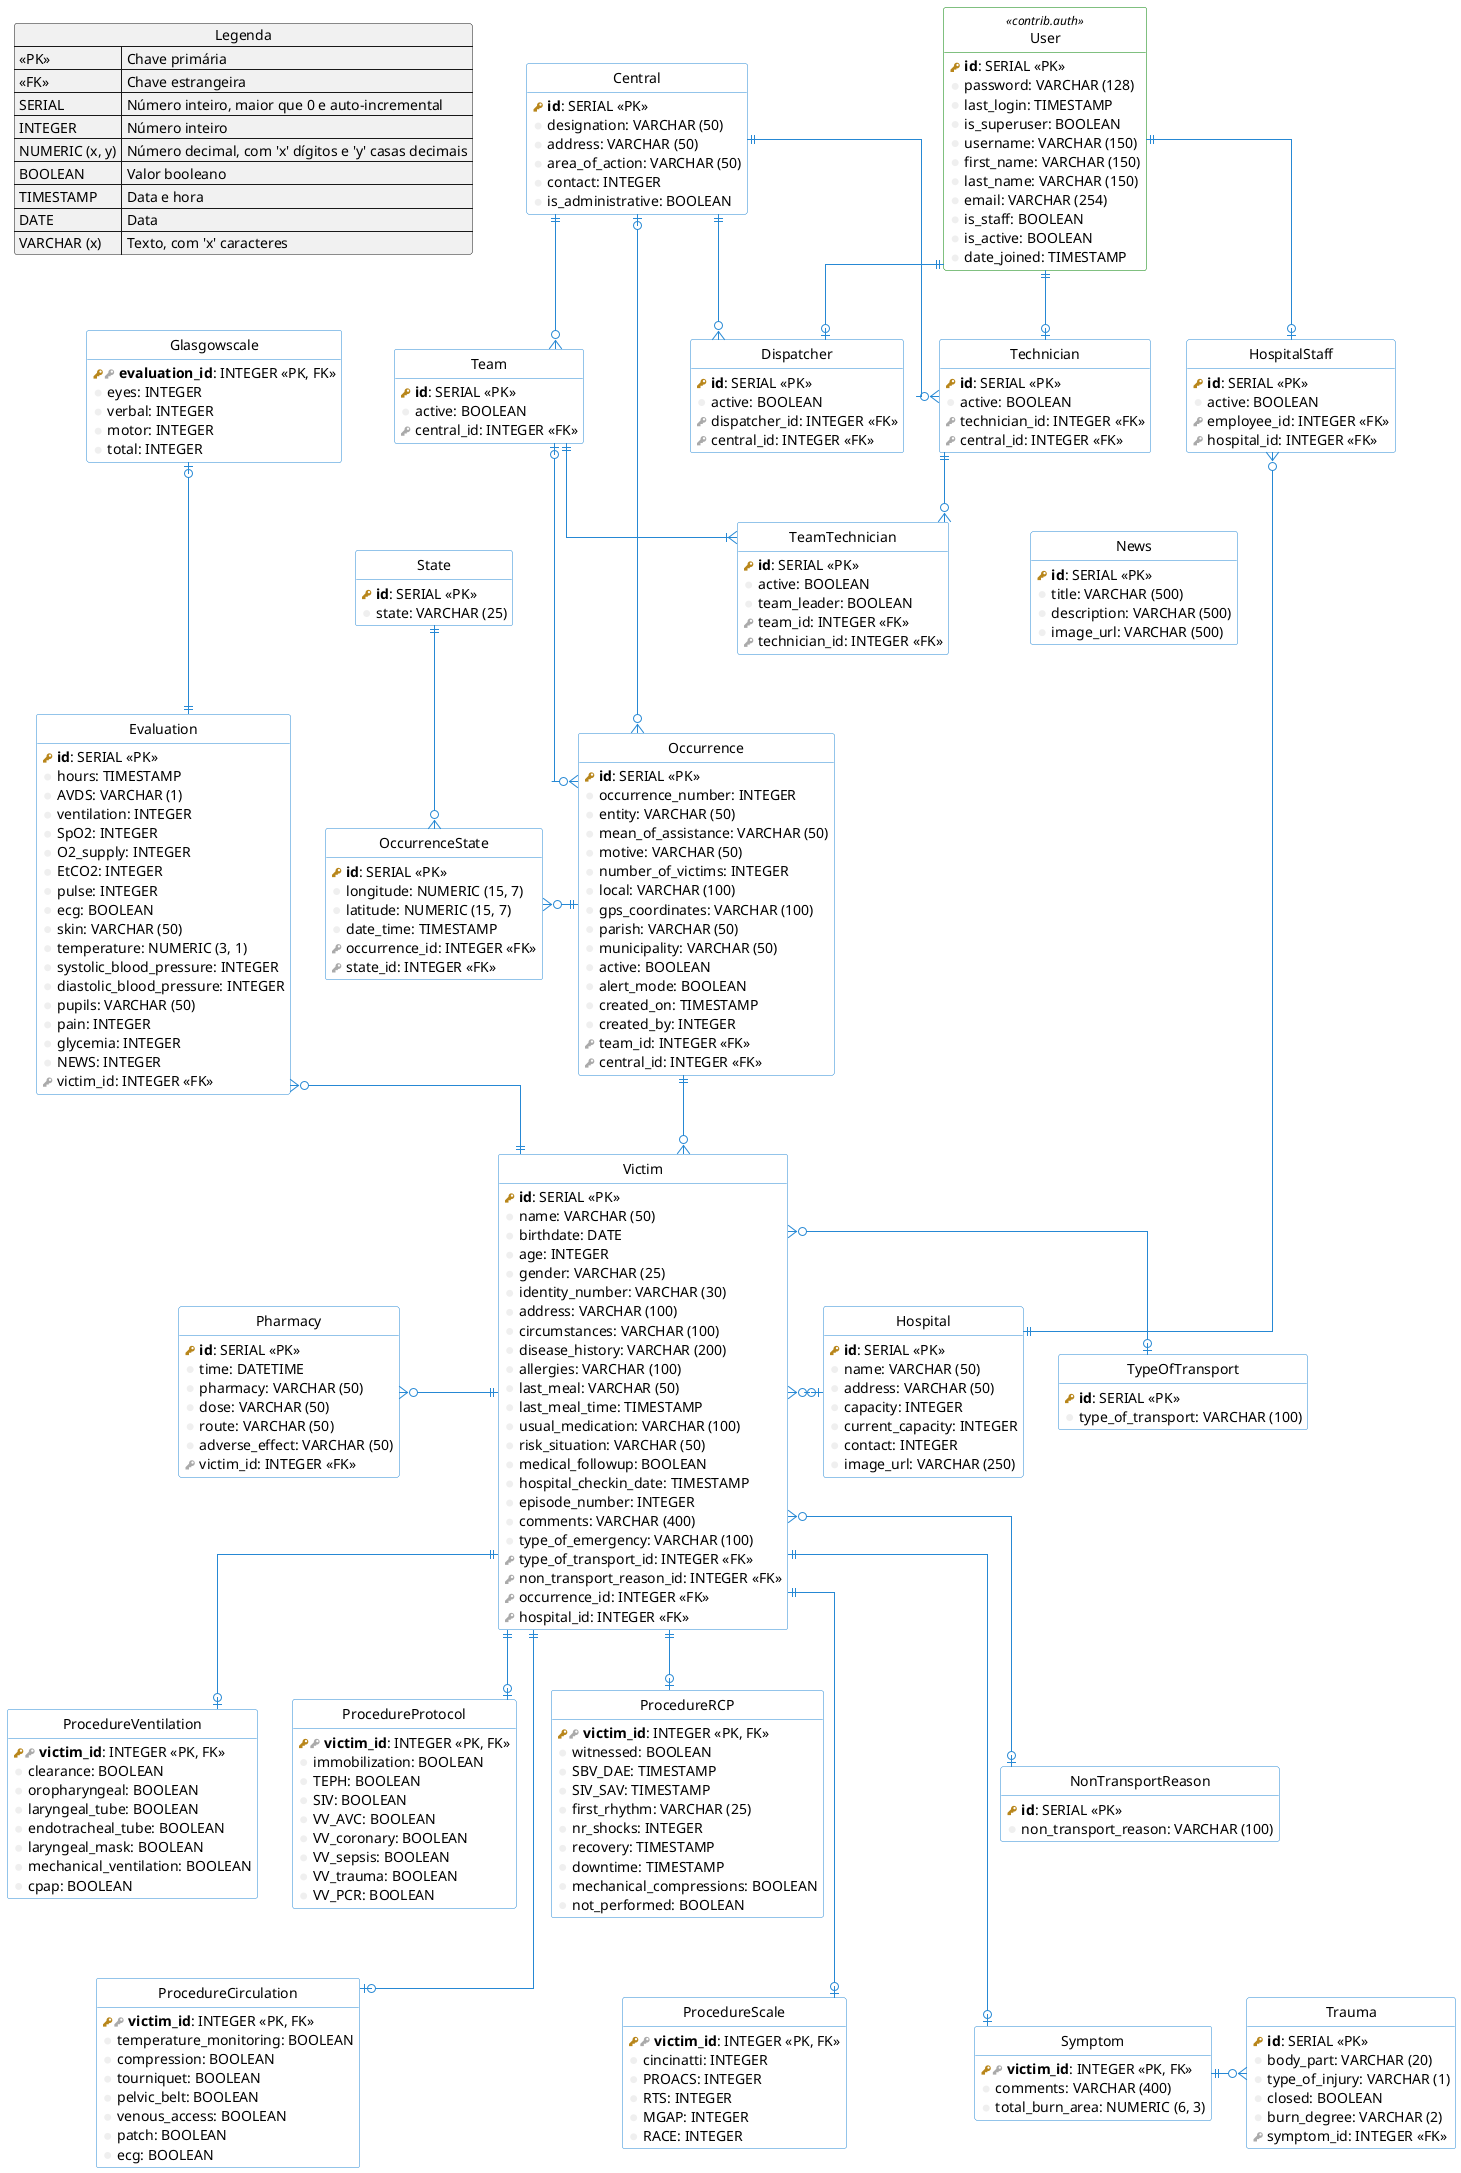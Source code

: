 @startuml
hide empty methods
hide circle
skinparam roundcorner 5
skinparam linetype ortho
skinparam shadowing false
skinparam handwritten false
skinparam class {
    BackgroundColor white
    ArrowColor #2688d4
    BorderColor #2688d4
    BorderColor<<contrib.auth>> green
}

!define primary_key(x) <b><color:#b8861b><&key></color> {field} x</b>
!define foreign_key(x) <color:#aaaaaa><&key></color> {field} x
!define primary_foreign_key(x) <b><color:#b8861b><&key></color><color:#aaaaaa><&key></color> {field} x</b>
!define column(x) <color:#efefef><&media-record></color> {field} x
!define table(x) entity x << (T, white) >>
!define tableAuth(x) entity x <<contrib.auth>>

json Legenda {
   "<<PK>>": "Chave primária",
   "<<FK>>": "Chave estrangeira",
   "SERIAL": "Número inteiro, maior que 0 e auto-incremental",
   "INTEGER": "Número inteiro",
   "NUMERIC (x, y)": "Número decimal, com 'x' dígitos e 'y' casas decimais",
   "BOOLEAN": "Valor booleano",
   "TIMESTAMP": "Data e hora",
   "DATE": "Data",
   "VARCHAR (x)": "Texto, com 'x' caracteres"
}

tableAuth( User ) {
  primary_key( id ): SERIAL <<PK>>
  column( password ): VARCHAR (128)
  column( last_login ): TIMESTAMP
  column( is_superuser ): BOOLEAN
  column( username ): VARCHAR (150)
  column( first_name ): VARCHAR (150)
  column( last_name ): VARCHAR (150)
  column( email ): VARCHAR (254)
  column( is_staff ): BOOLEAN
  column( is_active ): BOOLEAN
  column( date_joined ): TIMESTAMP
}

table( Central ) {
  primary_key( id ): SERIAL <<PK>>
  column( designation ): VARCHAR (50)
  column( address ): VARCHAR (50)
  column( area_of_action ): VARCHAR (50)
  column( contact ): INTEGER
  column( is_administrative ): BOOLEAN
}

table( Team ) {
  primary_key( id ): SERIAL <<PK>>
  column( active ): BOOLEAN
  foreign_key( central_id ): INTEGER <<FK>>
}

table( Technician ) {
  primary_key( id ): SERIAL <<PK>>
  column( active ): BOOLEAN
  foreign_key( technician_id ): INTEGER <<FK>>
  foreign_key( central_id ): INTEGER <<FK>>
}

table( TeamTechnician ) {
  primary_key( id ): SERIAL <<PK>>
  column( active ): BOOLEAN
  column( team_leader ): BOOLEAN
  foreign_key( team_id ): INTEGER <<FK>>
  foreign_key( technician_id ): INTEGER <<FK>>
}

table( Dispatcher ) {
  primary_key( id ): SERIAL <<PK>>
  column( active ): BOOLEAN
  foreign_key( dispatcher_id ): INTEGER <<FK>>
  foreign_key( central_id ): INTEGER <<FK>>
}

table( Hospital ) {
  primary_key( id ): SERIAL <<PK>>
  column( name ): VARCHAR (50)
  column( address ): VARCHAR (50)
  column( capacity ): INTEGER
  column( current_capacity ): INTEGER
  column( contact ): INTEGER
  column( image_url ): VARCHAR (250)
}

table( HospitalStaff ) {
  primary_key( id ): SERIAL <<PK>>
  column( active ): BOOLEAN
  foreign_key( employee_id ): INTEGER <<FK>>
  foreign_key( hospital_id ): INTEGER <<FK>>
}

table( Occurrence ) {
  primary_key( id ): SERIAL <<PK>>
  column( occurrence_number ): INTEGER
  column( entity ): VARCHAR (50)
  column( mean_of_assistance ): VARCHAR (50)
  column( motive ): VARCHAR (50)
  column( number_of_victims ): INTEGER
  column( local ): VARCHAR (100)
  column( gps_coordinates ): VARCHAR (100)
  column( parish ): VARCHAR (50)
  column( municipality ): VARCHAR (50)
  column( active ): BOOLEAN
  column( alert_mode ): BOOLEAN
  column( created_on ): TIMESTAMP
  column( created_by ): INTEGER
  foreign_key( team_id ): INTEGER <<FK>>
  foreign_key( central_id ): INTEGER <<FK>>
}

table( State ) {
  primary_key( id ): SERIAL <<PK>>
  column( state ): VARCHAR (25)
}

table( OccurrenceState ) {
  primary_key( id ): SERIAL <<PK>>
  column( longitude ): NUMERIC (15, 7)
  column( latitude ): NUMERIC (15, 7)
  column( date_time ): TIMESTAMP
  foreign_key( occurrence_id ): INTEGER <<FK>>
  foreign_key( state_id ): INTEGER <<FK>>
}

table( TypeOfTransport ) {
  primary_key( id ): SERIAL <<PK>>
  column( type_of_transport ): VARCHAR (100)
}

table( NonTransportReason ) {
  primary_key( id ): SERIAL <<PK>>
  column( non_transport_reason ): VARCHAR (100)
}

table( Victim ) {
  primary_key( id ): SERIAL <<PK>>
  column( name ): VARCHAR (50)
  column( birthdate ): DATE
  column( age ): INTEGER
  column( gender ): VARCHAR (25)
  column( identity_number ): VARCHAR (30)
  column( address ): VARCHAR (100)
  column( circumstances ): VARCHAR (100)
  column( disease_history ): VARCHAR (200)
  column( allergies ): VARCHAR (100)
  column( last_meal ): VARCHAR (50)
  column( last_meal_time ): TIMESTAMP
  column( usual_medication ): VARCHAR (100)
  column( risk_situation ): VARCHAR (50)
  column( medical_followup ): BOOLEAN
  column( hospital_checkin_date ): TIMESTAMP
  column( episode_number ): INTEGER
  column( comments ): VARCHAR (400)
  column( type_of_emergency ): VARCHAR (100)
  foreign_key( type_of_transport_id ): INTEGER <<FK>>
  foreign_key( non_transport_reason_id ): INTEGER <<FK>>
  foreign_key( occurrence_id ): INTEGER <<FK>>
  foreign_key( hospital_id ): INTEGER <<FK>>
}

table( Evaluation ) {
  primary_key( id ): SERIAL <<PK>>
  column( hours ): TIMESTAMP
  column( AVDS ): VARCHAR (1)
  column( ventilation ): INTEGER
  column( SpO2 ): INTEGER
  column( O2_supply ): INTEGER
  column( EtCO2 ): INTEGER
  column( pulse ): INTEGER
  column( ecg ): BOOLEAN
  column( skin ): VARCHAR (50)
  column( temperature ): NUMERIC (3, 1)
  column( systolic_blood_pressure ): INTEGER
  column( diastolic_blood_pressure ): INTEGER
  column( pupils ): VARCHAR (50)
  column( pain ): INTEGER
  column( glycemia ): INTEGER
  column( NEWS ): INTEGER
  foreign_key( victim_id ): INTEGER <<FK>>
}

table( Glasgowscale ) {
  primary_foreign_key( evaluation_id ): INTEGER <<PK, FK>>
  column( eyes ): INTEGER
  column( verbal ): INTEGER
  column( motor ): INTEGER
  column( total ): INTEGER
}

table( Pharmacy ) {
  primary_key( id ): SERIAL <<PK>>
  column( time ): DATETIME
  column( pharmacy ): VARCHAR (50)
  column( dose ): VARCHAR (50)
  column( route ): VARCHAR (50)
  column( adverse_effect ): VARCHAR (50)
  foreign_key( victim_id ): INTEGER <<FK>>
}

table( Symptom ) {
  primary_foreign_key( victim_id ): INTEGER <<PK, FK>>
  column( comments ): VARCHAR (400)
  column( total_burn_area ): NUMERIC (6, 3)
}

table( Trauma ) {
  primary_key( id ): SERIAL <<PK>>
  column( body_part ): VARCHAR (20)
  column( type_of_injury ): VARCHAR (1)
  column( closed ): BOOLEAN
  column( burn_degree ): VARCHAR (2)
  foreign_key( symptom_id ): INTEGER <<FK>>
}

table( ProcedureRCP ) {
  primary_foreign_key( victim_id ): INTEGER <<PK, FK>>
  column( witnessed ): BOOLEAN
  column( SBV_DAE ): TIMESTAMP
  column( SIV_SAV ): TIMESTAMP
  column( first_rhythm ): VARCHAR (25)
  column( nr_shocks ): INTEGER
  column( recovery ): TIMESTAMP
  column( downtime ): TIMESTAMP
  column( mechanical_compressions ): BOOLEAN
  column( not_performed ): BOOLEAN
}

table( ProcedureVentilation ) {
  primary_foreign_key( victim_id ): INTEGER <<PK, FK>>
  column( clearance ): BOOLEAN
  column( oropharyngeal ): BOOLEAN
  column( laryngeal_tube ): BOOLEAN
  column( endotracheal_tube ): BOOLEAN
  column( laryngeal_mask ): BOOLEAN
  column( mechanical_ventilation ): BOOLEAN
  column( cpap ): BOOLEAN
}

table( ProcedureProtocol ) {
  primary_foreign_key( victim_id ): INTEGER <<PK, FK>>
  column( immobilization ): BOOLEAN
  column( TEPH ): BOOLEAN
  column( SIV ): BOOLEAN
  column( VV_AVC ): BOOLEAN
  column( VV_coronary ): BOOLEAN
  column( VV_sepsis ): BOOLEAN
  column( VV_trauma ): BOOLEAN
  column( VV_PCR ): BOOLEAN
}

table( ProcedureCirculation ) {
  primary_foreign_key( victim_id ): INTEGER <<PK, FK>>
  column( temperature_monitoring ): BOOLEAN
  column( compression ): BOOLEAN
  column( tourniquet ): BOOLEAN
  column( pelvic_belt ): BOOLEAN
  column( venous_access ): BOOLEAN
  column( patch ): BOOLEAN
  column( ecg ): BOOLEAN
}

table( ProcedureScale ) {
  primary_foreign_key( victim_id ): INTEGER <<PK, FK>>
  column( cincinatti ): INTEGER
  column( PROACS ): INTEGER
  column( RTS ): INTEGER
  column( MGAP ): INTEGER
  column( RACE ): INTEGER
}

table( News ) {
  primary_key( id ): SERIAL <<PK>>
  column( title ): VARCHAR (500)
  column( description ): VARCHAR (500)
  column( image_url ): VARCHAR (500)
}

User ||-d-o| Technician
User ||-d-o| Dispatcher
User ||-d-o| HospitalStaff
Central ||-d-o{ Team
Central ||-d-o{ Technician
Central ||-d-o{ Dispatcher
Team ||-r-|{ TeamTechnician
Technician ||-d-o{ TeamTechnician
HospitalStaff }o--|| Hospital
Occurrence }o-u-o| Team
Occurrence }o-u-o| Central
OccurrenceState }o-r-|| Occurrence
OccurrenceState }o-u-|| State
Occurrence ||-d-o{ Victim
Victim ||-l-o{ Evaluation
Victim ||-l-o{ Pharmacy
Victim ||-d-o| ProcedureRCP
Victim ||-d-o| ProcedureCirculation
Victim ||-d-o| ProcedureProtocol
Victim ||-d-o| ProcedureScale
Victim ||-d-o| ProcedureVentilation
Victim ||-r-o| Symptom
Victim }o-r-o| NonTransportReason
Victim }o-r-o| TypeOfTransport
Victim }o-r-o| Hospital
Trauma }o-l-|| Symptom
Evaluation ||-u-o| Glasgowscale
TypeOfTransport -[hidden]d- NonTransportReason
NonTransportReason -[hidden]d- Symptom
Evaluation -[hidden]d- Pharmacy
ProcedureRCP-[hidden]d- ProcedureScale
ProcedureRCP-[hidden]d- ProcedureCirculation
Team -[hidden]d- State
HospitalStaff -[hidden]d- News

Legenda -[hidden]r- Central
Legenda -[hidden]d- Glasgowscale
@enduml